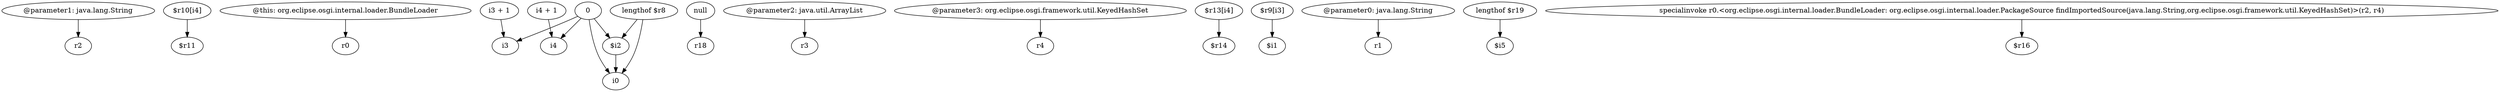 digraph g {
0[label="@parameter1: java.lang.String"]
1[label="r2"]
0->1[label=""]
2[label="$r10[i4]"]
3[label="$r11"]
2->3[label=""]
4[label="@this: org.eclipse.osgi.internal.loader.BundleLoader"]
5[label="r0"]
4->5[label=""]
6[label="0"]
7[label="i3"]
6->7[label=""]
8[label="lengthof $r8"]
9[label="$i2"]
8->9[label=""]
10[label="null"]
11[label="r18"]
10->11[label=""]
12[label="i4 + 1"]
13[label="i4"]
12->13[label=""]
14[label="@parameter2: java.util.ArrayList"]
15[label="r3"]
14->15[label=""]
16[label="@parameter3: org.eclipse.osgi.framework.util.KeyedHashSet"]
17[label="r4"]
16->17[label=""]
6->13[label=""]
18[label="i0"]
8->18[label=""]
19[label="$r13[i4]"]
20[label="$r14"]
19->20[label=""]
21[label="$r9[i3]"]
22[label="$i1"]
21->22[label=""]
23[label="i3 + 1"]
23->7[label=""]
6->18[label=""]
24[label="@parameter0: java.lang.String"]
25[label="r1"]
24->25[label=""]
6->9[label=""]
26[label="lengthof $r19"]
27[label="$i5"]
26->27[label=""]
9->18[label=""]
28[label="specialinvoke r0.<org.eclipse.osgi.internal.loader.BundleLoader: org.eclipse.osgi.internal.loader.PackageSource findImportedSource(java.lang.String,org.eclipse.osgi.framework.util.KeyedHashSet)>(r2, r4)"]
29[label="$r16"]
28->29[label=""]
}